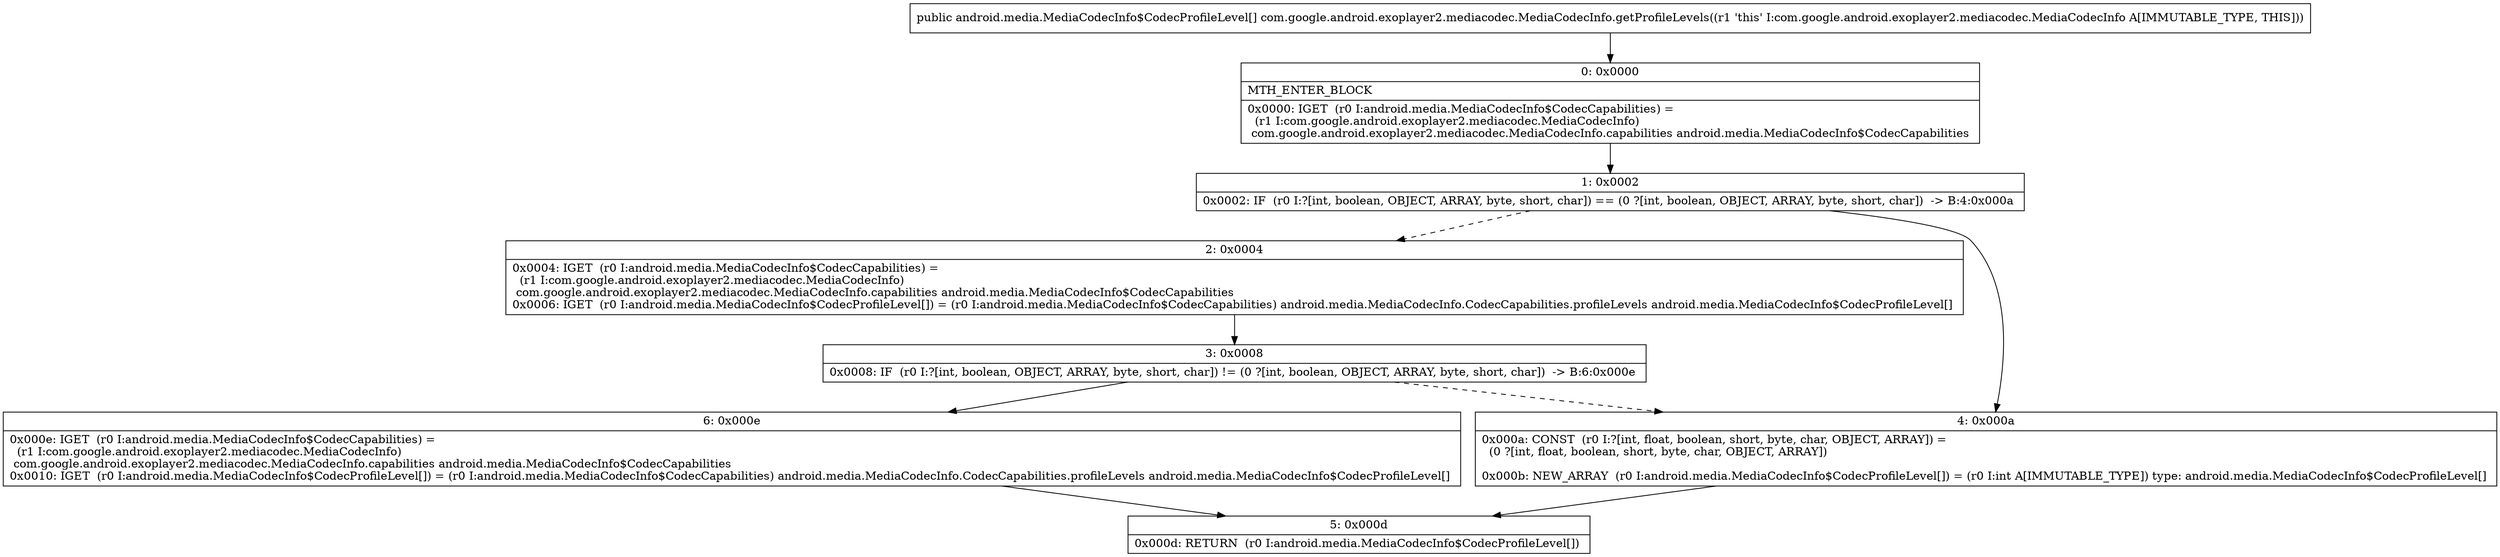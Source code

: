 digraph "CFG forcom.google.android.exoplayer2.mediacodec.MediaCodecInfo.getProfileLevels()[Landroid\/media\/MediaCodecInfo$CodecProfileLevel;" {
Node_0 [shape=record,label="{0\:\ 0x0000|MTH_ENTER_BLOCK\l|0x0000: IGET  (r0 I:android.media.MediaCodecInfo$CodecCapabilities) = \l  (r1 I:com.google.android.exoplayer2.mediacodec.MediaCodecInfo)\l com.google.android.exoplayer2.mediacodec.MediaCodecInfo.capabilities android.media.MediaCodecInfo$CodecCapabilities \l}"];
Node_1 [shape=record,label="{1\:\ 0x0002|0x0002: IF  (r0 I:?[int, boolean, OBJECT, ARRAY, byte, short, char]) == (0 ?[int, boolean, OBJECT, ARRAY, byte, short, char])  \-\> B:4:0x000a \l}"];
Node_2 [shape=record,label="{2\:\ 0x0004|0x0004: IGET  (r0 I:android.media.MediaCodecInfo$CodecCapabilities) = \l  (r1 I:com.google.android.exoplayer2.mediacodec.MediaCodecInfo)\l com.google.android.exoplayer2.mediacodec.MediaCodecInfo.capabilities android.media.MediaCodecInfo$CodecCapabilities \l0x0006: IGET  (r0 I:android.media.MediaCodecInfo$CodecProfileLevel[]) = (r0 I:android.media.MediaCodecInfo$CodecCapabilities) android.media.MediaCodecInfo.CodecCapabilities.profileLevels android.media.MediaCodecInfo$CodecProfileLevel[] \l}"];
Node_3 [shape=record,label="{3\:\ 0x0008|0x0008: IF  (r0 I:?[int, boolean, OBJECT, ARRAY, byte, short, char]) != (0 ?[int, boolean, OBJECT, ARRAY, byte, short, char])  \-\> B:6:0x000e \l}"];
Node_4 [shape=record,label="{4\:\ 0x000a|0x000a: CONST  (r0 I:?[int, float, boolean, short, byte, char, OBJECT, ARRAY]) = \l  (0 ?[int, float, boolean, short, byte, char, OBJECT, ARRAY])\l \l0x000b: NEW_ARRAY  (r0 I:android.media.MediaCodecInfo$CodecProfileLevel[]) = (r0 I:int A[IMMUTABLE_TYPE]) type: android.media.MediaCodecInfo$CodecProfileLevel[] \l}"];
Node_5 [shape=record,label="{5\:\ 0x000d|0x000d: RETURN  (r0 I:android.media.MediaCodecInfo$CodecProfileLevel[]) \l}"];
Node_6 [shape=record,label="{6\:\ 0x000e|0x000e: IGET  (r0 I:android.media.MediaCodecInfo$CodecCapabilities) = \l  (r1 I:com.google.android.exoplayer2.mediacodec.MediaCodecInfo)\l com.google.android.exoplayer2.mediacodec.MediaCodecInfo.capabilities android.media.MediaCodecInfo$CodecCapabilities \l0x0010: IGET  (r0 I:android.media.MediaCodecInfo$CodecProfileLevel[]) = (r0 I:android.media.MediaCodecInfo$CodecCapabilities) android.media.MediaCodecInfo.CodecCapabilities.profileLevels android.media.MediaCodecInfo$CodecProfileLevel[] \l}"];
MethodNode[shape=record,label="{public android.media.MediaCodecInfo$CodecProfileLevel[] com.google.android.exoplayer2.mediacodec.MediaCodecInfo.getProfileLevels((r1 'this' I:com.google.android.exoplayer2.mediacodec.MediaCodecInfo A[IMMUTABLE_TYPE, THIS])) }"];
MethodNode -> Node_0;
Node_0 -> Node_1;
Node_1 -> Node_2[style=dashed];
Node_1 -> Node_4;
Node_2 -> Node_3;
Node_3 -> Node_4[style=dashed];
Node_3 -> Node_6;
Node_4 -> Node_5;
Node_6 -> Node_5;
}

